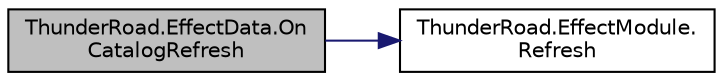 digraph "ThunderRoad.EffectData.OnCatalogRefresh"
{
 // LATEX_PDF_SIZE
  edge [fontname="Helvetica",fontsize="10",labelfontname="Helvetica",labelfontsize="10"];
  node [fontname="Helvetica",fontsize="10",shape=record];
  rankdir="LR";
  Node1 [label="ThunderRoad.EffectData.On\lCatalogRefresh",height=0.2,width=0.4,color="black", fillcolor="grey75", style="filled", fontcolor="black",tooltip="Called when [catalog refresh]."];
  Node1 -> Node2 [color="midnightblue",fontsize="10",style="solid",fontname="Helvetica"];
  Node2 [label="ThunderRoad.EffectModule.\lRefresh",height=0.2,width=0.4,color="black", fillcolor="white", style="filled",URL="$class_thunder_road_1_1_effect_module.html#a623c2693a22bb5bf9d337e46f075bcb5",tooltip="Refreshes this instance."];
}
